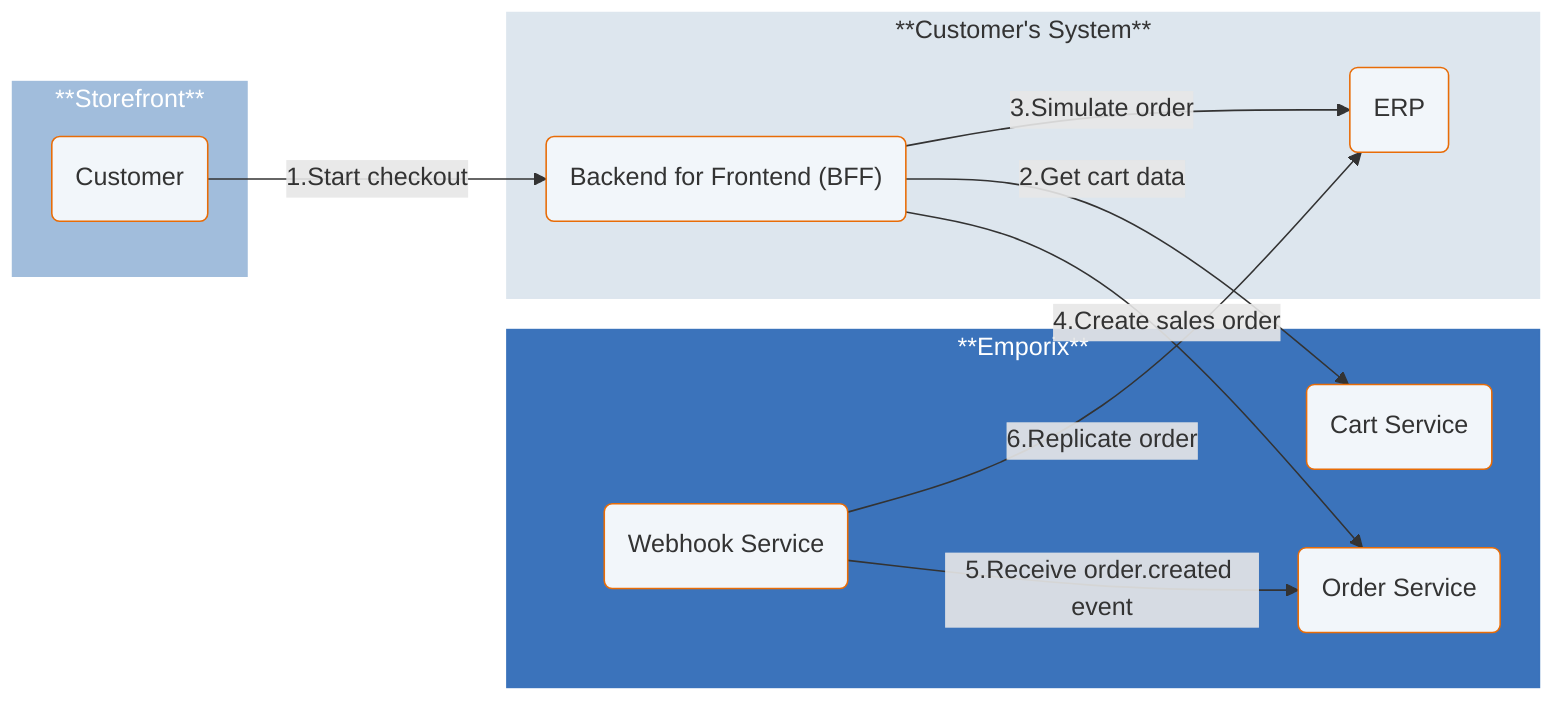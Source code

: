 ---
config:
  layout: fixed
  theme: default
  look: classic
---
flowchart LR
 subgraph subGraph0["**Storefront**"]
        A["Customer"]
  end
 subgraph subGraph1["**Emporix**"]
        CS["Cart Service"]
        OS["Order Service"]
        WS["Webhook Service"]
  end
 subgraph subGraph2["**Customer's System**"]
        BFF["Backend for Frontend (BFF)"]
        ERP["ERP"]
  end
    A -- "1.Start checkout" --> BFF
    BFF -- "2.Get cart data" --> CS
    BFF -- "3.Simulate order" --> ERP
    BFF -- "4.Create sales order" --> OS
    WS -- "5.Receive order.created event" --> OS
    WS -- "6.Replicate order" --> ERP
    A@{ shape: rounded}
    CS@{ shape: rounded}
    OS@{ shape: rounded}
    WS@{ shape: rounded}
    BFF@{ shape: rounded}
    ERP@{ shape: rounded}
     A:::Class_04
     CS:::Class_04
     OS:::Class_04
     WS:::Class_04
     BFF:::Class_04
     ERP:::Class_04
     subGraph1:::Class_03
     subGraph0:::Class_01
     subGraph2:::Class_02
    classDef Class_02 stroke-width:1px, stroke-dasharray: 0, stroke:#DDE6EE, fill:#DDE6EE
    classDef Class_01 stroke-width:1px, stroke-dasharray: 0, stroke:#A1BDDC, fill:#A1BDDC
    classDef Class_03 stroke-width:1px, stroke-dasharray: 0, stroke:#3b73bb, fill:#3b73bb
    classDef Class_04 fill:#F2F6FA, stroke:#E86C07
    style subGraph1 color:#FFFFFF
    style subGraph0 color:#FFFFFF